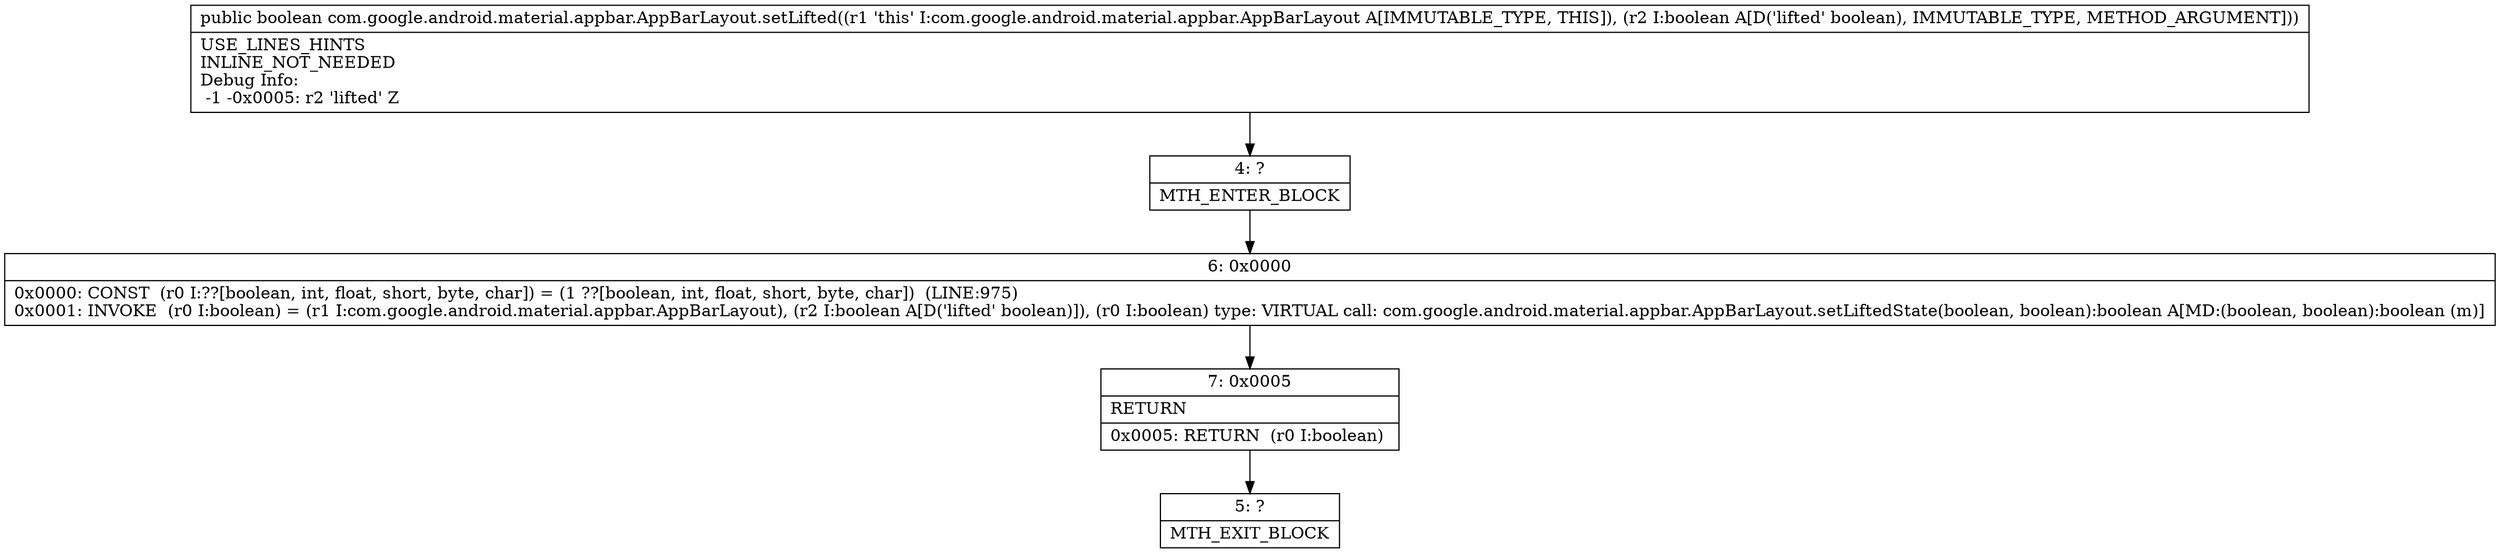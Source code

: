 digraph "CFG forcom.google.android.material.appbar.AppBarLayout.setLifted(Z)Z" {
Node_4 [shape=record,label="{4\:\ ?|MTH_ENTER_BLOCK\l}"];
Node_6 [shape=record,label="{6\:\ 0x0000|0x0000: CONST  (r0 I:??[boolean, int, float, short, byte, char]) = (1 ??[boolean, int, float, short, byte, char])  (LINE:975)\l0x0001: INVOKE  (r0 I:boolean) = (r1 I:com.google.android.material.appbar.AppBarLayout), (r2 I:boolean A[D('lifted' boolean)]), (r0 I:boolean) type: VIRTUAL call: com.google.android.material.appbar.AppBarLayout.setLiftedState(boolean, boolean):boolean A[MD:(boolean, boolean):boolean (m)]\l}"];
Node_7 [shape=record,label="{7\:\ 0x0005|RETURN\l|0x0005: RETURN  (r0 I:boolean) \l}"];
Node_5 [shape=record,label="{5\:\ ?|MTH_EXIT_BLOCK\l}"];
MethodNode[shape=record,label="{public boolean com.google.android.material.appbar.AppBarLayout.setLifted((r1 'this' I:com.google.android.material.appbar.AppBarLayout A[IMMUTABLE_TYPE, THIS]), (r2 I:boolean A[D('lifted' boolean), IMMUTABLE_TYPE, METHOD_ARGUMENT]))  | USE_LINES_HINTS\lINLINE_NOT_NEEDED\lDebug Info:\l  \-1 \-0x0005: r2 'lifted' Z\l}"];
MethodNode -> Node_4;Node_4 -> Node_6;
Node_6 -> Node_7;
Node_7 -> Node_5;
}

